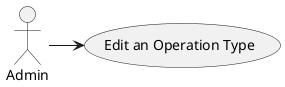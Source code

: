 @startuml
'https://plantuml.com/use-case-diagram

:Admin: as Actor


Actor -> (Edit an Operation Type)


@enduml
